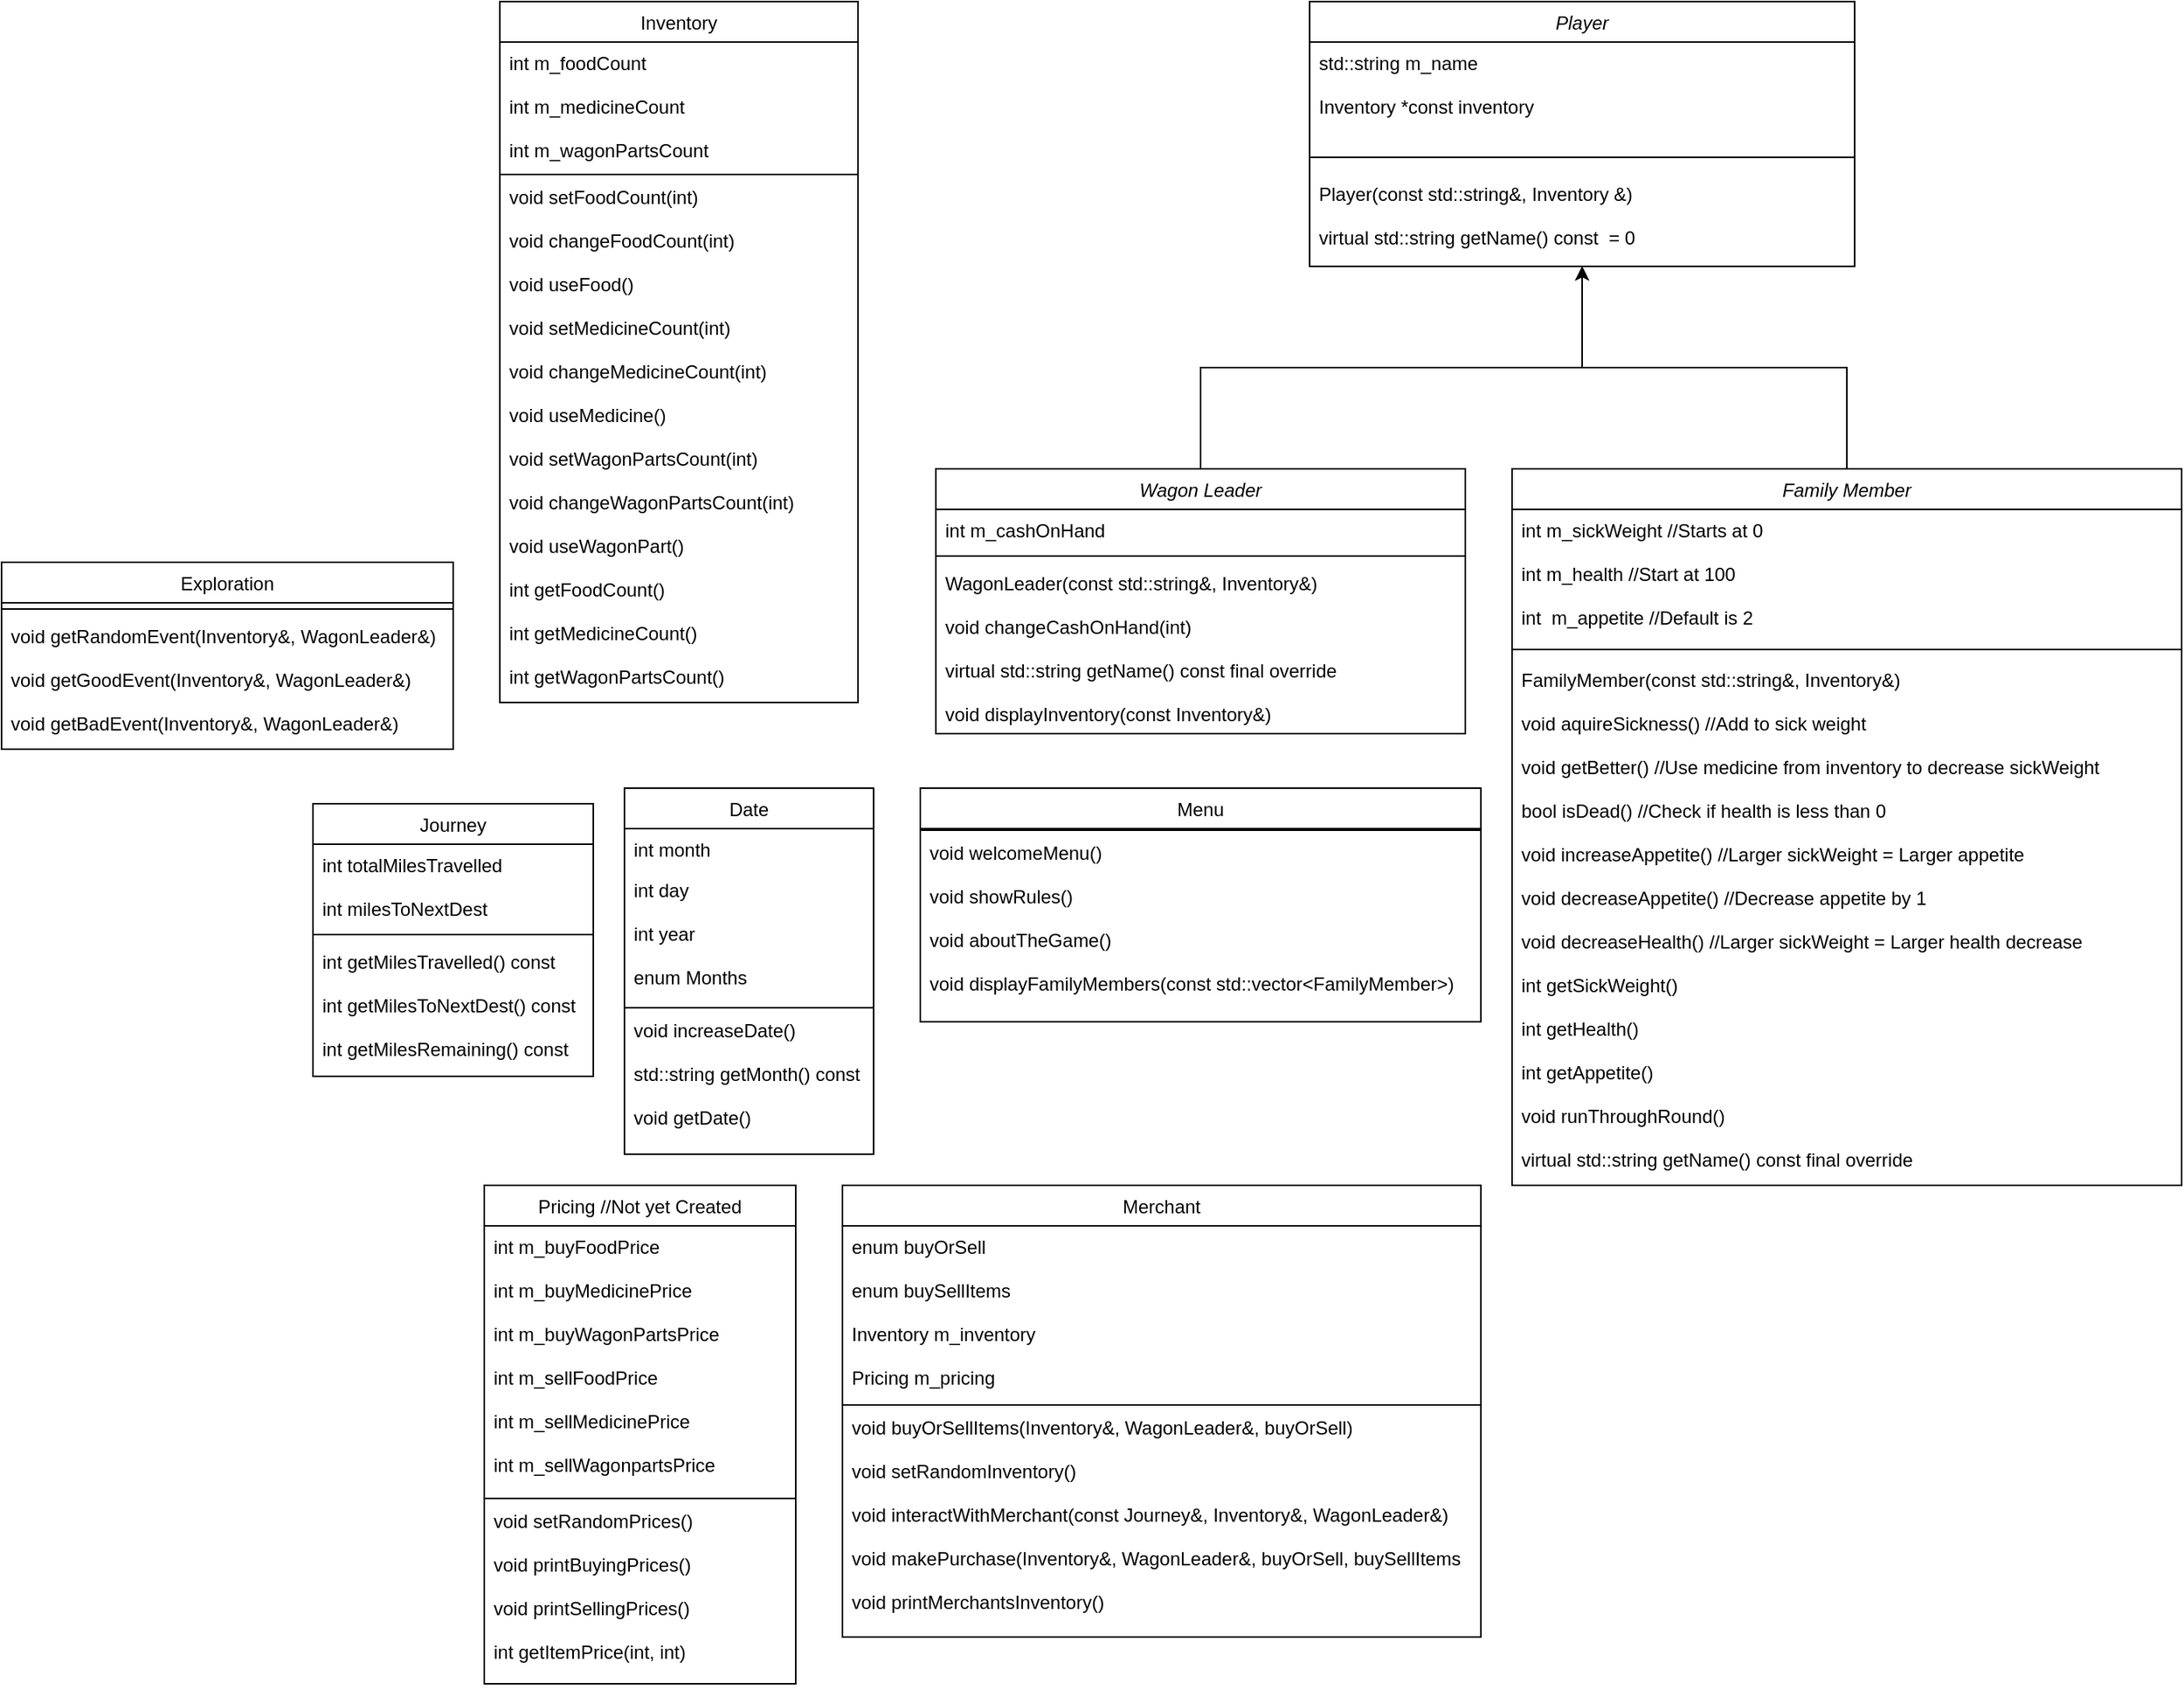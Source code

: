 <mxfile version="12.8.8" type="github">
  <diagram id="C5RBs43oDa-KdzZeNtuy" name="Page-1">
    <mxGraphModel dx="2185" dy="2000" grid="1" gridSize="10" guides="1" tooltips="1" connect="1" arrows="1" fold="1" page="1" pageScale="1" pageWidth="827" pageHeight="1169" math="0" shadow="0">
      <root>
        <mxCell id="WIyWlLk6GJQsqaUBKTNV-0" />
        <mxCell id="WIyWlLk6GJQsqaUBKTNV-1" parent="WIyWlLk6GJQsqaUBKTNV-0" />
        <mxCell id="zkfFHV4jXpPFQw0GAbJ--0" value="Player" style="swimlane;fontStyle=2;align=center;verticalAlign=top;childLayout=stackLayout;horizontal=1;startSize=26;horizontalStack=0;resizeParent=1;resizeLast=0;collapsible=1;marginBottom=0;rounded=0;shadow=0;strokeWidth=1;" parent="WIyWlLk6GJQsqaUBKTNV-1" vertex="1">
          <mxGeometry x="340" y="-40" width="350" height="170" as="geometry">
            <mxRectangle x="230" y="140" width="160" height="26" as="alternateBounds" />
          </mxGeometry>
        </mxCell>
        <mxCell id="zkfFHV4jXpPFQw0GAbJ--1" value="std::string m_name&#xa;&#xa;Inventory *const inventory&#xa;" style="text;align=left;verticalAlign=top;spacingLeft=4;spacingRight=4;overflow=hidden;rotatable=0;points=[[0,0.5],[1,0.5]];portConstraint=eastwest;" parent="zkfFHV4jXpPFQw0GAbJ--0" vertex="1">
          <mxGeometry y="26" width="350" height="64" as="geometry" />
        </mxCell>
        <mxCell id="zkfFHV4jXpPFQw0GAbJ--4" value="" style="line;html=1;strokeWidth=1;align=left;verticalAlign=middle;spacingTop=-1;spacingLeft=3;spacingRight=3;rotatable=0;labelPosition=right;points=[];portConstraint=eastwest;" parent="zkfFHV4jXpPFQw0GAbJ--0" vertex="1">
          <mxGeometry y="90" width="350" height="20" as="geometry" />
        </mxCell>
        <mxCell id="LPH6ivnVHNcIVXCUG9c9-33" value="Player(const std::string&amp;, Inventory &amp;)&#xa;&#xa;virtual std::string getName() const  = 0" style="text;align=left;verticalAlign=top;spacingLeft=4;spacingRight=4;overflow=hidden;rotatable=0;points=[[0,0.5],[1,0.5]];portConstraint=eastwest;" parent="zkfFHV4jXpPFQw0GAbJ--0" vertex="1">
          <mxGeometry y="110" width="350" height="60" as="geometry" />
        </mxCell>
        <mxCell id="zkfFHV4jXpPFQw0GAbJ--6" value="Inventory" style="swimlane;fontStyle=0;align=center;verticalAlign=top;childLayout=stackLayout;horizontal=1;startSize=26;horizontalStack=0;resizeParent=1;resizeLast=0;collapsible=1;marginBottom=0;rounded=0;shadow=0;strokeWidth=1;" parent="WIyWlLk6GJQsqaUBKTNV-1" vertex="1">
          <mxGeometry x="-180" y="-40" width="230" height="450" as="geometry">
            <mxRectangle x="130" y="380" width="160" height="26" as="alternateBounds" />
          </mxGeometry>
        </mxCell>
        <mxCell id="zkfFHV4jXpPFQw0GAbJ--8" value="int m_foodCount" style="text;align=left;verticalAlign=top;spacingLeft=4;spacingRight=4;overflow=hidden;rotatable=0;points=[[0,0.5],[1,0.5]];portConstraint=eastwest;rounded=0;shadow=0;html=0;" parent="zkfFHV4jXpPFQw0GAbJ--6" vertex="1">
          <mxGeometry y="26" width="230" height="28" as="geometry" />
        </mxCell>
        <mxCell id="LPH6ivnVHNcIVXCUG9c9-8" value="int m_medicineCount&#xa;&#xa;int m_wagonPartsCount&#xa;" style="text;align=left;verticalAlign=top;spacingLeft=4;spacingRight=4;overflow=hidden;rotatable=0;points=[[0,0.5],[1,0.5]];portConstraint=eastwest;rounded=0;shadow=0;html=0;" parent="zkfFHV4jXpPFQw0GAbJ--6" vertex="1">
          <mxGeometry y="54" width="230" height="56" as="geometry" />
        </mxCell>
        <mxCell id="zkfFHV4jXpPFQw0GAbJ--9" value="" style="line;html=1;strokeWidth=1;align=left;verticalAlign=middle;spacingTop=-1;spacingLeft=3;spacingRight=3;rotatable=0;labelPosition=right;points=[];portConstraint=eastwest;" parent="zkfFHV4jXpPFQw0GAbJ--6" vertex="1">
          <mxGeometry y="110" width="230" height="2" as="geometry" />
        </mxCell>
        <mxCell id="zkfFHV4jXpPFQw0GAbJ--10" value="void setFoodCount(int)&#xa;&#xa;void changeFoodCount(int)&#xa;&#xa;void useFood()&#xa;&#xa;void setMedicineCount(int)&#xa;&#xa;void changeMedicineCount(int)&#xa;&#xa;void useMedicine()&#xa;&#xa;void setWagonPartsCount(int)&#xa;&#xa;void changeWagonPartsCount(int)&#xa;&#xa;void useWagonPart()&#xa;&#xa;int getFoodCount()&#xa;&#xa;int getMedicineCount()&#xa;&#xa;int getWagonPartsCount()&#xa;" style="text;align=left;verticalAlign=top;spacingLeft=4;spacingRight=4;overflow=hidden;rotatable=0;points=[[0,0.5],[1,0.5]];portConstraint=eastwest;fontStyle=0" parent="zkfFHV4jXpPFQw0GAbJ--6" vertex="1">
          <mxGeometry y="112" width="230" height="338" as="geometry" />
        </mxCell>
        <mxCell id="LPH6ivnVHNcIVXCUG9c9-22" style="edgeStyle=orthogonalEdgeStyle;rounded=0;orthogonalLoop=1;jettySize=auto;html=1;exitX=0.5;exitY=0;exitDx=0;exitDy=0;entryX=0.5;entryY=1;entryDx=0;entryDy=0;" parent="WIyWlLk6GJQsqaUBKTNV-1" source="LPH6ivnVHNcIVXCUG9c9-12" target="zkfFHV4jXpPFQw0GAbJ--0" edge="1">
          <mxGeometry relative="1" as="geometry" />
        </mxCell>
        <mxCell id="LPH6ivnVHNcIVXCUG9c9-12" value="Wagon Leader" style="swimlane;fontStyle=2;align=center;verticalAlign=top;childLayout=stackLayout;horizontal=1;startSize=26;horizontalStack=0;resizeParent=1;resizeLast=0;collapsible=1;marginBottom=0;rounded=0;shadow=0;strokeWidth=1;" parent="WIyWlLk6GJQsqaUBKTNV-1" vertex="1">
          <mxGeometry x="100" y="260" width="340" height="170" as="geometry">
            <mxRectangle x="230" y="140" width="160" height="26" as="alternateBounds" />
          </mxGeometry>
        </mxCell>
        <mxCell id="LPH6ivnVHNcIVXCUG9c9-13" value="int m_cashOnHand" style="text;align=left;verticalAlign=top;spacingLeft=4;spacingRight=4;overflow=hidden;rotatable=0;points=[[0,0.5],[1,0.5]];portConstraint=eastwest;" parent="LPH6ivnVHNcIVXCUG9c9-12" vertex="1">
          <mxGeometry y="26" width="340" height="26" as="geometry" />
        </mxCell>
        <mxCell id="LPH6ivnVHNcIVXCUG9c9-16" value="" style="line;html=1;strokeWidth=1;align=left;verticalAlign=middle;spacingTop=-1;spacingLeft=3;spacingRight=3;rotatable=0;labelPosition=right;points=[];portConstraint=eastwest;" parent="LPH6ivnVHNcIVXCUG9c9-12" vertex="1">
          <mxGeometry y="52" width="340" height="8" as="geometry" />
        </mxCell>
        <mxCell id="LPH6ivnVHNcIVXCUG9c9-17" value="WagonLeader(const std::string&amp;, Inventory&amp;)&#xa;&#xa;void changeCashOnHand(int)&#xa;&#xa;virtual std::string getName() const final override&#xa;&#xa;void displayInventory(const Inventory&amp;)" style="text;align=left;verticalAlign=top;spacingLeft=4;spacingRight=4;overflow=hidden;rotatable=0;points=[[0,0.5],[1,0.5]];portConstraint=eastwest;rounded=0;shadow=0;html=0;" parent="LPH6ivnVHNcIVXCUG9c9-12" vertex="1">
          <mxGeometry y="60" width="340" height="110" as="geometry" />
        </mxCell>
        <mxCell id="LPH6ivnVHNcIVXCUG9c9-31" style="edgeStyle=orthogonalEdgeStyle;rounded=0;orthogonalLoop=1;jettySize=auto;html=1;exitX=0.5;exitY=0;exitDx=0;exitDy=0;entryX=0.5;entryY=1;entryDx=0;entryDy=0;" parent="WIyWlLk6GJQsqaUBKTNV-1" source="LPH6ivnVHNcIVXCUG9c9-23" target="zkfFHV4jXpPFQw0GAbJ--0" edge="1">
          <mxGeometry relative="1" as="geometry" />
        </mxCell>
        <mxCell id="LPH6ivnVHNcIVXCUG9c9-23" value="Family Member" style="swimlane;fontStyle=2;align=center;verticalAlign=top;childLayout=stackLayout;horizontal=1;startSize=26;horizontalStack=0;resizeParent=1;resizeLast=0;collapsible=1;marginBottom=0;rounded=0;shadow=0;strokeWidth=1;" parent="WIyWlLk6GJQsqaUBKTNV-1" vertex="1">
          <mxGeometry x="470" y="260" width="430" height="460" as="geometry">
            <mxRectangle x="230" y="140" width="160" height="26" as="alternateBounds" />
          </mxGeometry>
        </mxCell>
        <mxCell id="LPH6ivnVHNcIVXCUG9c9-29" value="int m_sickWeight //Starts at 0&#xa;&#xa;int m_health //Start at 100&#xa;&#xa;int  m_appetite //Default is 2&#xa;" style="text;align=left;verticalAlign=top;spacingLeft=4;spacingRight=4;overflow=hidden;rotatable=0;points=[[0,0.5],[1,0.5]];portConstraint=eastwest;" parent="LPH6ivnVHNcIVXCUG9c9-23" vertex="1">
          <mxGeometry y="26" width="430" height="84" as="geometry" />
        </mxCell>
        <mxCell id="LPH6ivnVHNcIVXCUG9c9-25" value="" style="line;html=1;strokeWidth=1;align=left;verticalAlign=middle;spacingTop=-1;spacingLeft=3;spacingRight=3;rotatable=0;labelPosition=right;points=[];portConstraint=eastwest;" parent="LPH6ivnVHNcIVXCUG9c9-23" vertex="1">
          <mxGeometry y="110" width="430" height="12" as="geometry" />
        </mxCell>
        <mxCell id="LPH6ivnVHNcIVXCUG9c9-28" value="FamilyMember(const std::string&amp;, Inventory&amp;)&#xa;&#xa;void aquireSickness() //Add to sick weight&#xa;&#xa;void getBetter() //Use medicine from inventory to decrease sickWeight&#xa;&#xa;bool isDead() //Check if health is less than 0&#xa;&#xa;void increaseAppetite() //Larger sickWeight = Larger appetite&#xa;&#xa;void decreaseAppetite() //Decrease appetite by 1&#xa;&#xa;void decreaseHealth() //Larger sickWeight = Larger health decrease&#xa;&#xa;int getSickWeight()&#xa;&#xa;int getHealth()&#xa;&#xa;int getAppetite()&#xa;&#xa;void runThroughRound()&#xa;&#xa;virtual std::string getName() const final override&#xa;" style="text;align=left;verticalAlign=top;spacingLeft=4;spacingRight=4;overflow=hidden;rotatable=0;points=[[0,0.5],[1,0.5]];portConstraint=eastwest;" parent="LPH6ivnVHNcIVXCUG9c9-23" vertex="1">
          <mxGeometry y="122" width="430" height="338" as="geometry" />
        </mxCell>
        <mxCell id="LPH6ivnVHNcIVXCUG9c9-34" value="Date" style="swimlane;fontStyle=0;align=center;verticalAlign=top;childLayout=stackLayout;horizontal=1;startSize=26;horizontalStack=0;resizeParent=1;resizeLast=0;collapsible=1;marginBottom=0;rounded=0;shadow=0;strokeWidth=1;" parent="WIyWlLk6GJQsqaUBKTNV-1" vertex="1">
          <mxGeometry x="-100" y="465" width="160" height="235" as="geometry">
            <mxRectangle x="130" y="380" width="160" height="26" as="alternateBounds" />
          </mxGeometry>
        </mxCell>
        <mxCell id="LPH6ivnVHNcIVXCUG9c9-35" value="int month" style="text;align=left;verticalAlign=top;spacingLeft=4;spacingRight=4;overflow=hidden;rotatable=0;points=[[0,0.5],[1,0.5]];portConstraint=eastwest;" parent="LPH6ivnVHNcIVXCUG9c9-34" vertex="1">
          <mxGeometry y="26" width="160" height="26" as="geometry" />
        </mxCell>
        <mxCell id="LPH6ivnVHNcIVXCUG9c9-36" value="int day" style="text;align=left;verticalAlign=top;spacingLeft=4;spacingRight=4;overflow=hidden;rotatable=0;points=[[0,0.5],[1,0.5]];portConstraint=eastwest;rounded=0;shadow=0;html=0;" parent="LPH6ivnVHNcIVXCUG9c9-34" vertex="1">
          <mxGeometry y="52" width="160" height="28" as="geometry" />
        </mxCell>
        <mxCell id="LPH6ivnVHNcIVXCUG9c9-37" value="int year&#xa;&#xa;enum Months&#xa;" style="text;align=left;verticalAlign=top;spacingLeft=4;spacingRight=4;overflow=hidden;rotatable=0;points=[[0,0.5],[1,0.5]];portConstraint=eastwest;rounded=0;shadow=0;html=0;" parent="LPH6ivnVHNcIVXCUG9c9-34" vertex="1">
          <mxGeometry y="80" width="160" height="60" as="geometry" />
        </mxCell>
        <mxCell id="LPH6ivnVHNcIVXCUG9c9-38" value="" style="line;html=1;strokeWidth=1;align=left;verticalAlign=middle;spacingTop=-1;spacingLeft=3;spacingRight=3;rotatable=0;labelPosition=right;points=[];portConstraint=eastwest;" parent="LPH6ivnVHNcIVXCUG9c9-34" vertex="1">
          <mxGeometry y="140" width="160" height="2" as="geometry" />
        </mxCell>
        <mxCell id="LPH6ivnVHNcIVXCUG9c9-39" value="void increaseDate()&#xa;&#xa;std::string getMonth() const&#xa;&#xa;void getDate()&#xa;" style="text;align=left;verticalAlign=top;spacingLeft=4;spacingRight=4;overflow=hidden;rotatable=0;points=[[0,0.5],[1,0.5]];portConstraint=eastwest;fontStyle=0" parent="LPH6ivnVHNcIVXCUG9c9-34" vertex="1">
          <mxGeometry y="142" width="160" height="78" as="geometry" />
        </mxCell>
        <mxCell id="ujdBgQ368yUOR3aBqQAS-1" value="Menu" style="swimlane;fontStyle=0;align=center;verticalAlign=top;childLayout=stackLayout;horizontal=1;startSize=26;horizontalStack=0;resizeParent=1;resizeLast=0;collapsible=1;marginBottom=0;rounded=0;shadow=0;strokeWidth=1;" parent="WIyWlLk6GJQsqaUBKTNV-1" vertex="1">
          <mxGeometry x="90" y="465" width="360" height="150" as="geometry">
            <mxRectangle x="130" y="380" width="160" height="26" as="alternateBounds" />
          </mxGeometry>
        </mxCell>
        <mxCell id="ujdBgQ368yUOR3aBqQAS-5" value="" style="line;html=1;strokeWidth=1;align=left;verticalAlign=middle;spacingTop=-1;spacingLeft=3;spacingRight=3;rotatable=0;labelPosition=right;points=[];portConstraint=eastwest;" parent="ujdBgQ368yUOR3aBqQAS-1" vertex="1">
          <mxGeometry y="26" width="360" height="2" as="geometry" />
        </mxCell>
        <mxCell id="ujdBgQ368yUOR3aBqQAS-6" value="void welcomeMenu()&#xa;&#xa;void showRules()&#xa;&#xa;void aboutTheGame()&#xa;&#xa;void displayFamilyMembers(const std::vector&lt;FamilyMember&gt;)" style="text;align=left;verticalAlign=top;spacingLeft=4;spacingRight=4;overflow=hidden;rotatable=0;points=[[0,0.5],[1,0.5]];portConstraint=eastwest;fontStyle=0" parent="ujdBgQ368yUOR3aBqQAS-1" vertex="1">
          <mxGeometry y="28" width="360" height="122" as="geometry" />
        </mxCell>
        <mxCell id="TEOQJaO2EMKdjx9Uq9Gn-12" value="Pricing //Not yet Created" style="swimlane;fontStyle=0;align=center;verticalAlign=top;childLayout=stackLayout;horizontal=1;startSize=26;horizontalStack=0;resizeParent=1;resizeLast=0;collapsible=1;marginBottom=0;rounded=0;shadow=0;strokeWidth=1;" parent="WIyWlLk6GJQsqaUBKTNV-1" vertex="1">
          <mxGeometry x="-190" y="720" width="200" height="320" as="geometry">
            <mxRectangle x="130" y="380" width="160" height="26" as="alternateBounds" />
          </mxGeometry>
        </mxCell>
        <mxCell id="TEOQJaO2EMKdjx9Uq9Gn-13" value="int m_buyFoodPrice&#xa;&#xa;int m_buyMedicinePrice&#xa;&#xa;int m_buyWagonPartsPrice&#xa;&#xa;int m_sellFoodPrice&#xa;&#xa;int m_sellMedicinePrice&#xa;&#xa;int m_sellWagonpartsPrice&#xa;" style="text;align=left;verticalAlign=top;spacingLeft=4;spacingRight=4;overflow=hidden;rotatable=0;points=[[0,0.5],[1,0.5]];portConstraint=eastwest;" parent="TEOQJaO2EMKdjx9Uq9Gn-12" vertex="1">
          <mxGeometry y="26" width="200" height="174" as="geometry" />
        </mxCell>
        <mxCell id="TEOQJaO2EMKdjx9Uq9Gn-14" value="" style="line;html=1;strokeWidth=1;align=left;verticalAlign=middle;spacingTop=-1;spacingLeft=3;spacingRight=3;rotatable=0;labelPosition=right;points=[];portConstraint=eastwest;" parent="TEOQJaO2EMKdjx9Uq9Gn-12" vertex="1">
          <mxGeometry y="200" width="200" height="2" as="geometry" />
        </mxCell>
        <mxCell id="TEOQJaO2EMKdjx9Uq9Gn-15" value="void setRandomPrices()&#xa;&#xa;void printBuyingPrices()&#xa;&#xa;void printSellingPrices()&#xa;&#xa;int getItemPrice(int, int)&#xa;" style="text;align=left;verticalAlign=top;spacingLeft=4;spacingRight=4;overflow=hidden;rotatable=0;points=[[0,0.5],[1,0.5]];portConstraint=eastwest;fontStyle=0" parent="TEOQJaO2EMKdjx9Uq9Gn-12" vertex="1">
          <mxGeometry y="202" width="200" height="118" as="geometry" />
        </mxCell>
        <mxCell id="TEOQJaO2EMKdjx9Uq9Gn-0" value="Merchant" style="swimlane;fontStyle=0;align=center;verticalAlign=top;childLayout=stackLayout;horizontal=1;startSize=26;horizontalStack=0;resizeParent=1;resizeLast=0;collapsible=1;marginBottom=0;rounded=0;shadow=0;strokeWidth=1;" parent="WIyWlLk6GJQsqaUBKTNV-1" vertex="1">
          <mxGeometry x="40" y="720" width="410" height="290" as="geometry">
            <mxRectangle x="130" y="380" width="160" height="26" as="alternateBounds" />
          </mxGeometry>
        </mxCell>
        <mxCell id="TEOQJaO2EMKdjx9Uq9Gn-1" value="enum buyOrSell&#xa;&#xa;enum buySellItems&#xa;&#xa;Inventory m_inventory&#xa;&#xa;Pricing m_pricing&#xa;" style="text;align=left;verticalAlign=top;spacingLeft=4;spacingRight=4;overflow=hidden;rotatable=0;points=[[0,0.5],[1,0.5]];portConstraint=eastwest;" parent="TEOQJaO2EMKdjx9Uq9Gn-0" vertex="1">
          <mxGeometry y="26" width="410" height="114" as="geometry" />
        </mxCell>
        <mxCell id="TEOQJaO2EMKdjx9Uq9Gn-4" value="" style="line;html=1;strokeWidth=1;align=left;verticalAlign=middle;spacingTop=-1;spacingLeft=3;spacingRight=3;rotatable=0;labelPosition=right;points=[];portConstraint=eastwest;" parent="TEOQJaO2EMKdjx9Uq9Gn-0" vertex="1">
          <mxGeometry y="140" width="410" height="2" as="geometry" />
        </mxCell>
        <mxCell id="TEOQJaO2EMKdjx9Uq9Gn-5" value="void buyOrSellItems(Inventory&amp;, WagonLeader&amp;, buyOrSell)&#xa;&#xa;void setRandomInventory()&#xa;&#xa;void interactWithMerchant(const Journey&amp;, Inventory&amp;, WagonLeader&amp;)&#xa;&#xa;void makePurchase(Inventory&amp;, WagonLeader&amp;, buyOrSell, buySellItems&#xa;&#xa;void printMerchantsInventory()&#xa;" style="text;align=left;verticalAlign=top;spacingLeft=4;spacingRight=4;overflow=hidden;rotatable=0;points=[[0,0.5],[1,0.5]];portConstraint=eastwest;fontStyle=0" parent="TEOQJaO2EMKdjx9Uq9Gn-0" vertex="1">
          <mxGeometry y="142" width="410" height="148" as="geometry" />
        </mxCell>
        <mxCell id="YeB4JH2lKzMHUqmOSdsg-0" value="Journey" style="swimlane;fontStyle=0;align=center;verticalAlign=top;childLayout=stackLayout;horizontal=1;startSize=26;horizontalStack=0;resizeParent=1;resizeLast=0;collapsible=1;marginBottom=0;rounded=0;shadow=0;strokeWidth=1;" vertex="1" parent="WIyWlLk6GJQsqaUBKTNV-1">
          <mxGeometry x="-300" y="475" width="180" height="175" as="geometry">
            <mxRectangle x="340" y="380" width="170" height="26" as="alternateBounds" />
          </mxGeometry>
        </mxCell>
        <mxCell id="YeB4JH2lKzMHUqmOSdsg-1" value="int totalMilesTravelled&#xa;&#xa;int milesToNextDest&#xa;" style="text;align=left;verticalAlign=top;spacingLeft=4;spacingRight=4;overflow=hidden;rotatable=0;points=[[0,0.5],[1,0.5]];portConstraint=eastwest;" vertex="1" parent="YeB4JH2lKzMHUqmOSdsg-0">
          <mxGeometry y="26" width="180" height="54" as="geometry" />
        </mxCell>
        <mxCell id="YeB4JH2lKzMHUqmOSdsg-2" value="" style="line;html=1;strokeWidth=1;align=left;verticalAlign=middle;spacingTop=-1;spacingLeft=3;spacingRight=3;rotatable=0;labelPosition=right;points=[];portConstraint=eastwest;" vertex="1" parent="YeB4JH2lKzMHUqmOSdsg-0">
          <mxGeometry y="80" width="180" height="8" as="geometry" />
        </mxCell>
        <mxCell id="YeB4JH2lKzMHUqmOSdsg-3" value="int getMilesTravelled() const&#xa;&#xa;int getMilesToNextDest() const&#xa;&#xa;int getMilesRemaining() const&#xa;" style="text;align=left;verticalAlign=top;spacingLeft=4;spacingRight=4;overflow=hidden;rotatable=0;points=[[0,0.5],[1,0.5]];portConstraint=eastwest;" vertex="1" parent="YeB4JH2lKzMHUqmOSdsg-0">
          <mxGeometry y="88" width="180" height="82" as="geometry" />
        </mxCell>
        <mxCell id="zkfFHV4jXpPFQw0GAbJ--13" value="Exploration" style="swimlane;fontStyle=0;align=center;verticalAlign=top;childLayout=stackLayout;horizontal=1;startSize=26;horizontalStack=0;resizeParent=1;resizeLast=0;collapsible=1;marginBottom=0;rounded=0;shadow=0;strokeWidth=1;" parent="WIyWlLk6GJQsqaUBKTNV-1" vertex="1">
          <mxGeometry x="-500" y="320" width="290" height="120" as="geometry">
            <mxRectangle x="340" y="380" width="170" height="26" as="alternateBounds" />
          </mxGeometry>
        </mxCell>
        <mxCell id="zkfFHV4jXpPFQw0GAbJ--15" value="" style="line;html=1;strokeWidth=1;align=left;verticalAlign=middle;spacingTop=-1;spacingLeft=3;spacingRight=3;rotatable=0;labelPosition=right;points=[];portConstraint=eastwest;" parent="zkfFHV4jXpPFQw0GAbJ--13" vertex="1">
          <mxGeometry y="26" width="290" height="8" as="geometry" />
        </mxCell>
        <mxCell id="LPH6ivnVHNcIVXCUG9c9-10" value="void getRandomEvent(Inventory&amp;, WagonLeader&amp;)&#xa;&#xa;void getGoodEvent(Inventory&amp;, WagonLeader&amp;)&#xa;&#xa;void getBadEvent(Inventory&amp;, WagonLeader&amp;)&#xa;&#xa;" style="text;align=left;verticalAlign=top;spacingLeft=4;spacingRight=4;overflow=hidden;rotatable=0;points=[[0,0.5],[1,0.5]];portConstraint=eastwest;" parent="zkfFHV4jXpPFQw0GAbJ--13" vertex="1">
          <mxGeometry y="34" width="290" height="82" as="geometry" />
        </mxCell>
      </root>
    </mxGraphModel>
  </diagram>
</mxfile>
